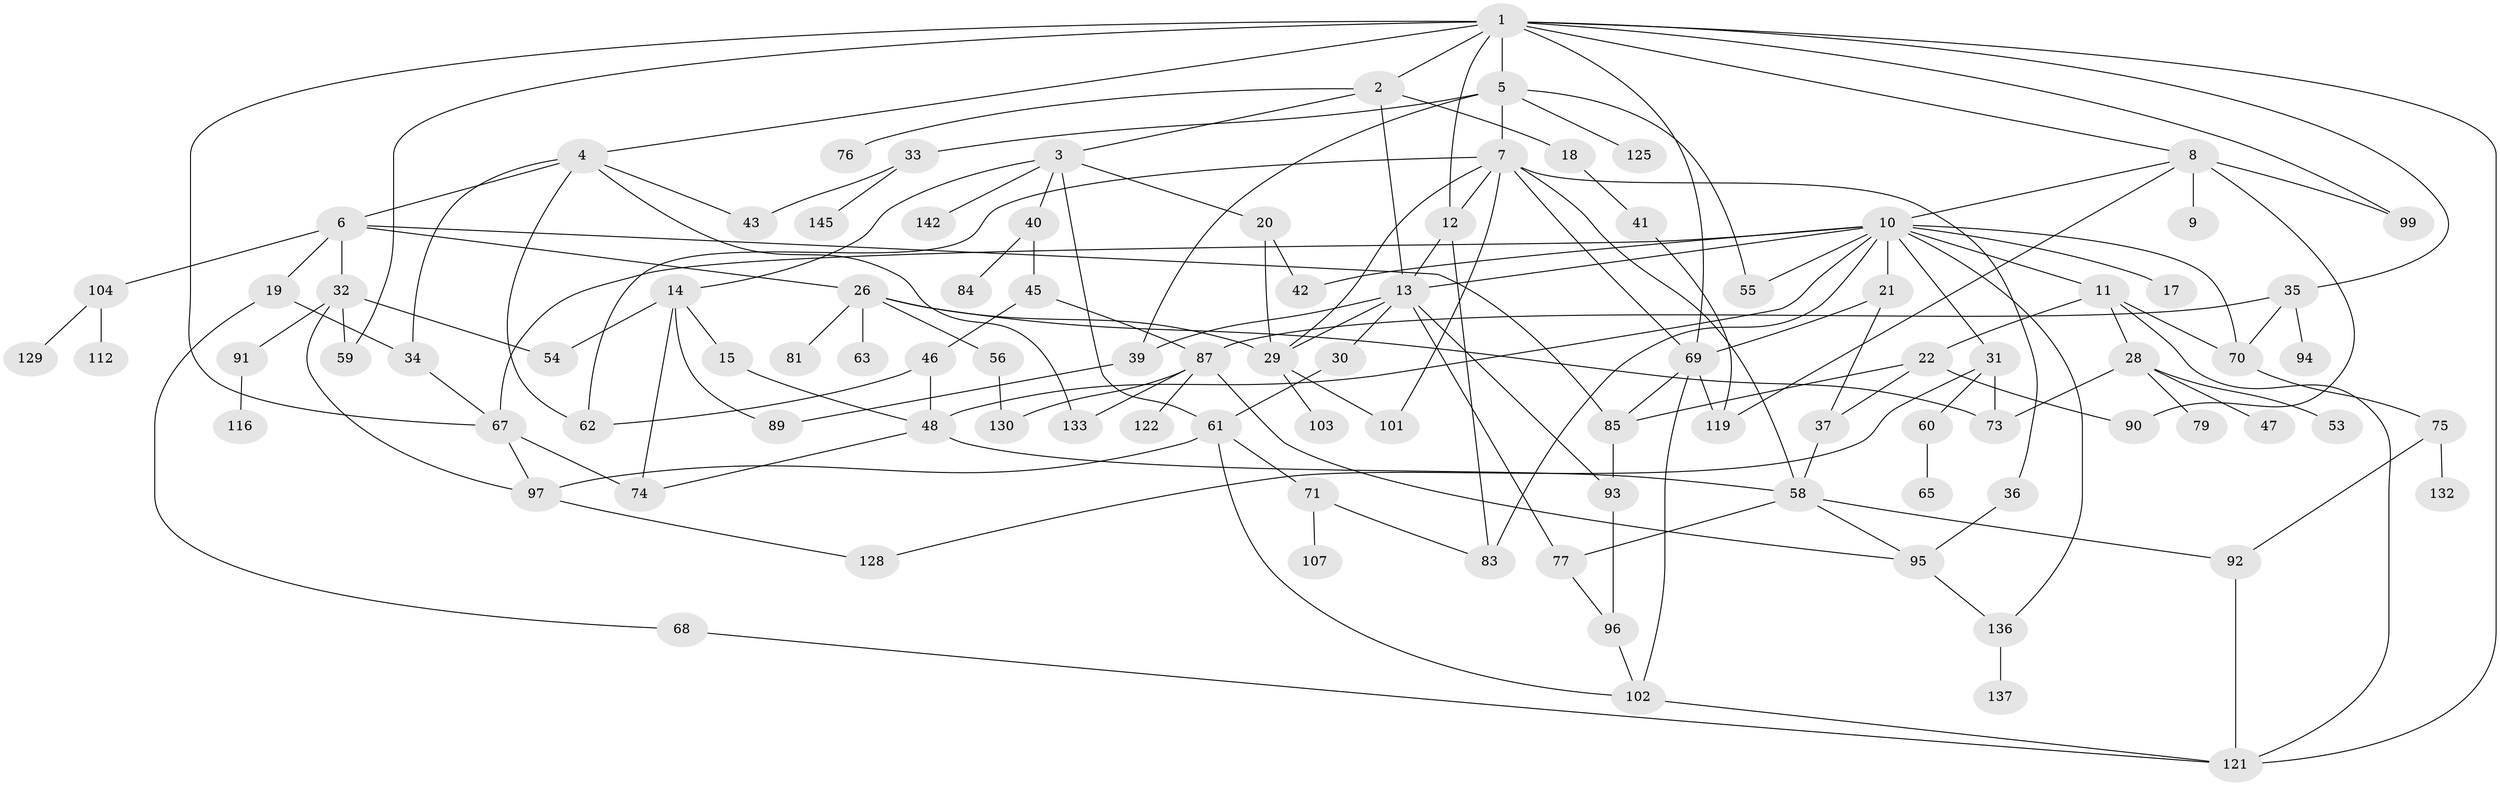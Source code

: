 // Generated by graph-tools (version 1.1) at 2025/23/03/03/25 07:23:35]
// undirected, 98 vertices, 157 edges
graph export_dot {
graph [start="1"]
  node [color=gray90,style=filled];
  1 [super="+66"];
  2;
  3 [super="+146"];
  4;
  5 [super="+25"];
  6 [super="+106"];
  7 [super="+16"];
  8 [super="+105"];
  9;
  10 [super="+24"];
  11 [super="+115"];
  12 [super="+23"];
  13 [super="+109"];
  14 [super="+50"];
  15;
  17 [super="+51"];
  18 [super="+38"];
  19;
  20;
  21 [super="+27"];
  22 [super="+117"];
  26 [super="+49"];
  28 [super="+108"];
  29 [super="+127"];
  30 [super="+57"];
  31 [super="+144"];
  32 [super="+82"];
  33 [super="+52"];
  34 [super="+64"];
  35 [super="+86"];
  36;
  37;
  39;
  40;
  41;
  42 [super="+44"];
  43;
  45 [super="+114"];
  46 [super="+100"];
  47;
  48;
  53;
  54 [super="+124"];
  55;
  56;
  58 [super="+141"];
  59;
  60 [super="+72"];
  61 [super="+88"];
  62;
  63;
  65;
  67 [super="+118"];
  68;
  69 [super="+80"];
  70;
  71 [super="+78"];
  73 [super="+138"];
  74;
  75;
  76;
  77 [super="+131"];
  79;
  81;
  83 [super="+98"];
  84;
  85 [super="+110"];
  87 [super="+126"];
  89 [super="+139"];
  90 [super="+135"];
  91;
  92 [super="+123"];
  93 [super="+120"];
  94;
  95 [super="+111"];
  96;
  97 [super="+140"];
  99;
  101;
  102 [super="+134"];
  103;
  104 [super="+113"];
  107;
  112;
  116;
  119;
  121 [super="+143"];
  122;
  125;
  128;
  129;
  130;
  132;
  133;
  136;
  137;
  142;
  145;
  1 -- 2;
  1 -- 4;
  1 -- 5;
  1 -- 8;
  1 -- 35;
  1 -- 59;
  1 -- 12;
  1 -- 67;
  1 -- 99;
  1 -- 69;
  1 -- 121;
  2 -- 3;
  2 -- 13;
  2 -- 18;
  2 -- 76;
  3 -- 14;
  3 -- 20;
  3 -- 40;
  3 -- 142;
  3 -- 61;
  4 -- 6;
  4 -- 43;
  4 -- 62;
  4 -- 133;
  4 -- 34;
  5 -- 7;
  5 -- 33;
  5 -- 55;
  5 -- 125;
  5 -- 39;
  6 -- 19;
  6 -- 26;
  6 -- 32;
  6 -- 104;
  6 -- 85;
  7 -- 12;
  7 -- 36;
  7 -- 69;
  7 -- 101;
  7 -- 62;
  7 -- 29;
  7 -- 58;
  8 -- 9;
  8 -- 10;
  8 -- 90 [weight=2];
  8 -- 99;
  8 -- 119;
  10 -- 11;
  10 -- 17;
  10 -- 21 [weight=2];
  10 -- 31;
  10 -- 70;
  10 -- 42;
  10 -- 136;
  10 -- 55;
  10 -- 48;
  10 -- 67;
  10 -- 83;
  10 -- 13;
  11 -- 22;
  11 -- 28;
  11 -- 70;
  11 -- 121;
  12 -- 83;
  12 -- 13;
  13 -- 29 [weight=2];
  13 -- 30;
  13 -- 39;
  13 -- 77;
  13 -- 93;
  14 -- 15;
  14 -- 89;
  14 -- 74;
  14 -- 54;
  15 -- 48;
  18 -- 41;
  19 -- 34;
  19 -- 68;
  20 -- 42;
  20 -- 29;
  21 -- 37;
  21 -- 69;
  22 -- 90;
  22 -- 37;
  22 -- 85;
  26 -- 81;
  26 -- 29;
  26 -- 56;
  26 -- 73;
  26 -- 63;
  28 -- 47;
  28 -- 53;
  28 -- 79;
  28 -- 73;
  29 -- 103;
  29 -- 101;
  30 -- 61;
  31 -- 60;
  31 -- 128;
  31 -- 73;
  32 -- 54;
  32 -- 97;
  32 -- 91;
  32 -- 59;
  33 -- 43;
  33 -- 145;
  34 -- 67;
  35 -- 94;
  35 -- 70;
  35 -- 87;
  36 -- 95;
  37 -- 58;
  39 -- 89;
  40 -- 45;
  40 -- 84;
  41 -- 119;
  45 -- 46;
  45 -- 87;
  46 -- 62;
  46 -- 48;
  48 -- 58;
  48 -- 74;
  56 -- 130;
  58 -- 95;
  58 -- 77;
  58 -- 92;
  60 -- 65;
  61 -- 71;
  61 -- 97;
  61 -- 102;
  67 -- 74;
  67 -- 97;
  68 -- 121;
  69 -- 85 [weight=2];
  69 -- 119;
  69 -- 102;
  70 -- 75;
  71 -- 107;
  71 -- 83;
  75 -- 92;
  75 -- 132;
  77 -- 96;
  85 -- 93;
  87 -- 122;
  87 -- 130;
  87 -- 133;
  87 -- 95;
  91 -- 116;
  92 -- 121;
  93 -- 96;
  95 -- 136;
  96 -- 102;
  97 -- 128;
  102 -- 121;
  104 -- 112;
  104 -- 129;
  136 -- 137;
}
